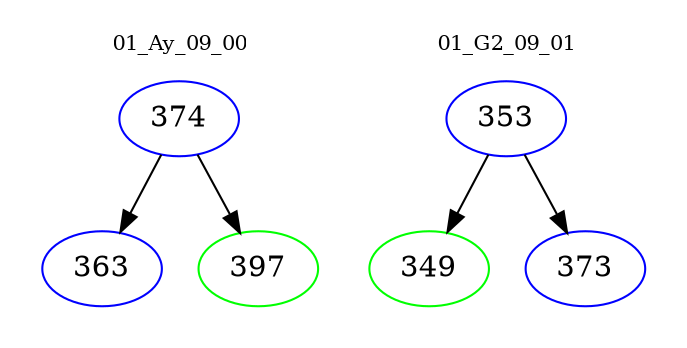 digraph{
subgraph cluster_0 {
color = white
label = "01_Ay_09_00";
fontsize=10;
T0_374 [label="374", color="blue"]
T0_374 -> T0_363 [color="black"]
T0_363 [label="363", color="blue"]
T0_374 -> T0_397 [color="black"]
T0_397 [label="397", color="green"]
}
subgraph cluster_1 {
color = white
label = "01_G2_09_01";
fontsize=10;
T1_353 [label="353", color="blue"]
T1_353 -> T1_349 [color="black"]
T1_349 [label="349", color="green"]
T1_353 -> T1_373 [color="black"]
T1_373 [label="373", color="blue"]
}
}
